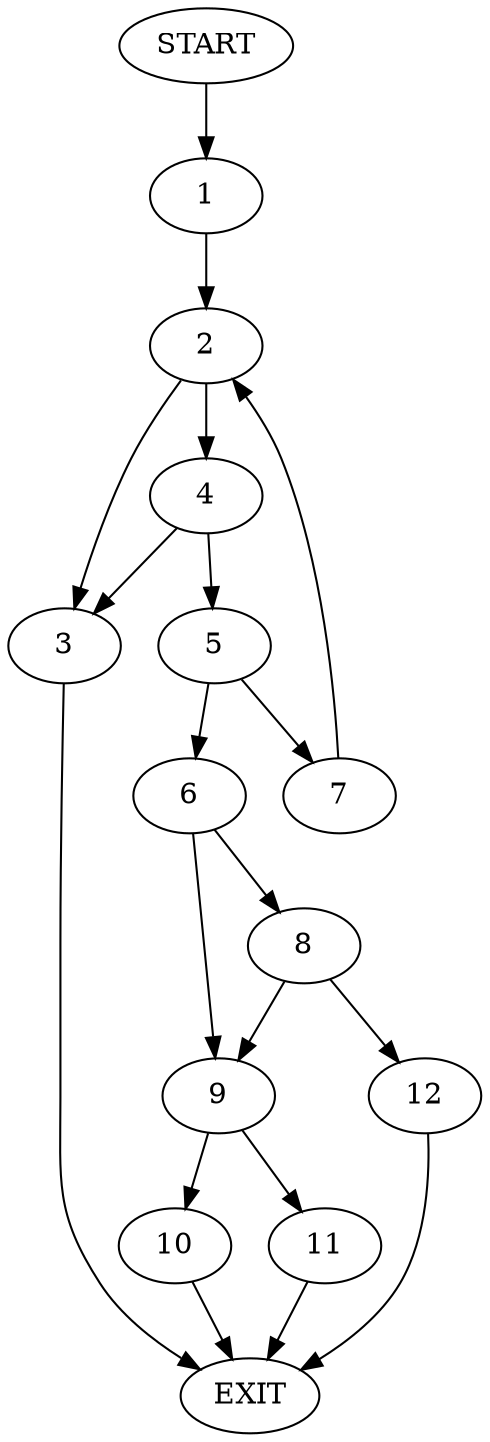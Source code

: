 digraph {
0 [label="START"]
13 [label="EXIT"]
0 -> 1
1 -> 2
2 -> 3
2 -> 4
3 -> 13
4 -> 3
4 -> 5
5 -> 6
5 -> 7
6 -> 8
6 -> 9
7 -> 2
9 -> 10
9 -> 11
8 -> 9
8 -> 12
12 -> 13
10 -> 13
11 -> 13
}
